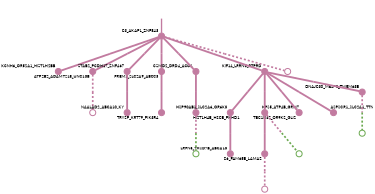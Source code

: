 strict digraph  {
graph[splines=false]; nodesep=0.7; rankdir=TB; ranksep=0.6; forcelabels=true; dpi=600; size=2.5;
0 [color="#c27ba0ff", fillcolor="#c27ba0ff", fixedsize=true, fontname=Lato, fontsize="12pt", height="0.25", label="", penwidth=3, shape=circle, style=filled, xlabel=C3_AKAP1_ZNF543];
1 [color="#c27ba0ff", fillcolor="#c27ba0ff", fixedsize=true, fontname=Lato, fontsize="12pt", height="0.25", label="", penwidth=3, shape=circle, style=filled, xlabel=KCNH6_OR52A1_HIST1H2BB];
3 [color="#c27ba0ff", fillcolor="#c27ba0ff", fixedsize=true, fontname=Lato, fontsize="12pt", height="0.25", label="", penwidth=3, shape=circle, style=filled, xlabel=ATP2B2_ADAMTS18_UNC13B];
6 [color="#c27ba0ff", fillcolor="#c27ba0ff", fixedsize=true, fontname=Lato, fontsize="12pt", height="0.25", label="", penwidth=3, shape=circle, style=filled, xlabel=STAB2_PCDH17_ZNF467];
8 [color="#c27ba0ff", fillcolor="#c27ba0ff", fixedsize=true, fontname=Lato, fontsize="12pt", height="0.25", label="", penwidth=3, shape=circle, style=filled, xlabel=FREM1_SLC2A9_ABCC3];
10 [color="#c27ba0ff", fillcolor="#c27ba0ff", fixedsize=true, fontname=Lato, fontsize="12pt", height="0.25", label="", penwidth=3, shape=circle, style=filled, xlabel=CSMD2_DRD4_ACO1];
15 [color="#c27ba0ff", fillcolor="#c27ba0ff", fixedsize=true, fontname=Lato, fontsize="12pt", height="0.25", label="", penwidth=3, shape=circle, style=filled, xlabel=KIF14_LRRN3_PTPRD];
20 [color="#c27ba0ff", fillcolor="#c27ba0ff", fixedsize=true, fontname=Lato, fontsize="12pt", height="0.25", label="", penwidth=3, shape=circle, style=solid, xlabel=""];
2 [color="#c27ba0ff", fillcolor="#c27ba0ff", fixedsize=true, fontname=Lato, fontsize="12pt", height="0.25", label="", penwidth=3, shape=circle, style=filled, xlabel=HSP90AB1_SLC2A6_OR6K3];
12 [color="#c27ba0ff", fillcolor="#c27ba0ff", fixedsize=true, fontname=Lato, fontsize="12pt", height="0.25", label="", penwidth=3, shape=circle, style=filled, xlabel=LRFN5_THSD7B_ABCA13];
21 [color="#c27ba0ff", fillcolor="#c27ba0ff", fixedsize=true, fontname=Lato, fontsize="12pt", height="0.25", label="", penwidth=3, shape=circle, style=solid, xlabel=""];
11 [color="#c27ba0ff", fillcolor="#c27ba0ff", fixedsize=true, fontname=Lato, fontsize="12pt", height="0.25", label="", penwidth=3, shape=circle, style=filled, xlabel=NAALAD2_ABCA10_KY];
7 [color="#c27ba0ff", fillcolor="#c27ba0ff", fixedsize=true, fontname=Lato, fontsize="12pt", height="0.25", label="", penwidth=3, shape=circle, style=filled, xlabel=C6_FAM65B_LAMA2];
22 [color="#c27ba0ff", fillcolor="#c27ba0ff", fixedsize=true, fontname=Lato, fontsize="12pt", height="0.25", label="", penwidth=3, shape=circle, style=solid, xlabel=""];
4 [color="#c27ba0ff", fillcolor="#c27ba0ff", fixedsize=true, fontname=Lato, fontsize="12pt", height="0.25", label="", penwidth=3, shape=circle, style=filled, xlabel=TRY2P_KRT79_PIK3R4];
14 [color="#c27ba0ff", fillcolor="#c27ba0ff", fixedsize=true, fontname=Lato, fontsize="12pt", height="0.25", label="", penwidth=3, shape=circle, style=filled, xlabel=HIST1H4B_HSCB_PKHD1];
13 [color="#c27ba0ff", fillcolor="#c27ba0ff", fixedsize=true, fontname=Lato, fontsize="12pt", height="0.25", label="", penwidth=3, shape=circle, style=filled, xlabel=HPS5_ATP4B_GRM7];
17 [color="#6aa84fff", fillcolor="#6aa84fff", fixedsize=true, fontname=Lato, fontsize="12pt", height="0.25", label="", penwidth=3, shape=circle, style=solid, xlabel=""];
18 [color="#6aa84fff", fillcolor="#6aa84fff", fixedsize=true, fontname=Lato, fontsize="12pt", height="0.25", label="", penwidth=3, shape=circle, style=solid, xlabel=""];
5 [color="#c27ba0ff", fillcolor="#c27ba0ff", fixedsize=true, fontname=Lato, fontsize="12pt", height="0.25", label="", penwidth=3, shape=circle, style=filled, xlabel=TBC1D32_OR9K2_GLI2];
9 [color="#c27ba0ff", fillcolor="#c27ba0ff", fixedsize=true, fontname=Lato, fontsize="12pt", height="0.25", label="", penwidth=3, shape=circle, style=filled, xlabel=ASPSCR1_SLC2A4_TTN];
16 [color="#c27ba0ff", fillcolor="#c27ba0ff", fixedsize=true, fontname=Lato, fontsize="12pt", height="0.25", label="", penwidth=3, shape=circle, style=filled, xlabel=DNAJC30_MESP2_TMEM63B];
19 [color="#6aa84fff", fillcolor="#6aa84fff", fixedsize=true, fontname=Lato, fontsize="12pt", height="0.25", label="", penwidth=3, shape=circle, style=solid, xlabel=""];
normal [label="", penwidth=3, style=invis, xlabel=C3_AKAP1_ZNF543];
0 -> 1  [arrowsize=0, color="#c27ba0ff;0.5:#c27ba0ff", minlen="2.0", penwidth="5.5", style=solid];
0 -> 3  [arrowsize=0, color="#c27ba0ff;0.5:#c27ba0ff", minlen="2.0", penwidth="5.5", style=solid];
0 -> 6  [arrowsize=0, color="#c27ba0ff;0.5:#c27ba0ff", minlen="2.0", penwidth="5.5", style=solid];
0 -> 8  [arrowsize=0, color="#c27ba0ff;0.5:#c27ba0ff", minlen="2.0", penwidth="5.5", style=solid];
0 -> 10  [arrowsize=0, color="#c27ba0ff;0.5:#c27ba0ff", minlen="2.0", penwidth="5.5", style=solid];
0 -> 15  [arrowsize=0, color="#c27ba0ff;0.5:#c27ba0ff", minlen="2.0", penwidth="5.5", style=solid];
0 -> 20  [arrowsize=0, color="#c27ba0ff;0.5:#c27ba0ff", minlen="2.0", penwidth=5, style=dashed];
3 -> 21  [arrowsize=0, color="#c27ba0ff;0.5:#c27ba0ff", minlen="2.0", penwidth=5, style=dashed];
6 -> 11  [arrowsize=0, color="#c27ba0ff;0.5:#c27ba0ff", minlen="2.0", penwidth="5.5", style=solid];
8 -> 4  [arrowsize=0, color="#c27ba0ff;0.5:#c27ba0ff", minlen="2.0", penwidth="5.5", style=solid];
10 -> 14  [arrowsize=0, color="#c27ba0ff;0.5:#c27ba0ff", minlen="2.0", penwidth="5.5", style=solid];
15 -> 2  [arrowsize=0, color="#c27ba0ff;0.5:#c27ba0ff", minlen="2.0", penwidth="5.5", style=solid];
15 -> 5  [arrowsize=0, color="#c27ba0ff;0.5:#c27ba0ff", minlen="2.0", penwidth="5.5", style=solid];
15 -> 9  [arrowsize=0, color="#c27ba0ff;0.5:#c27ba0ff", minlen="2.0", penwidth="5.5", style=solid];
15 -> 13  [arrowsize=0, color="#c27ba0ff;0.5:#c27ba0ff", minlen="2.0", penwidth="5.5", style=solid];
15 -> 16  [arrowsize=0, color="#c27ba0ff;0.5:#c27ba0ff", minlen="1.0", penwidth="5.5", style=solid];
2 -> 12  [arrowsize=0, color="#c27ba0ff;0.5:#c27ba0ff", minlen="2.0", penwidth="5.5", style=solid];
7 -> 22  [arrowsize=0, color="#c27ba0ff;0.5:#c27ba0ff", minlen="2.0", penwidth=5, style=dashed];
14 -> 18  [arrowsize=0, color="#c27ba0ff;0.5:#6aa84fff", minlen="2.0", penwidth=5, style=dashed];
13 -> 7  [arrowsize=0, color="#c27ba0ff;0.5:#c27ba0ff", minlen="2.0", penwidth="5.5", style=solid];
13 -> 17  [arrowsize=0, color="#c27ba0ff;0.5:#6aa84fff", minlen="2.0", penwidth=5, style=dashed];
16 -> 19  [arrowsize=0, color="#c27ba0ff;0.5:#6aa84fff", minlen="2.0", penwidth=5, style=dashed];
normal -> 0  [arrowsize=0, color="#c27ba0ff", label="", penwidth=4, style=solid];
}
